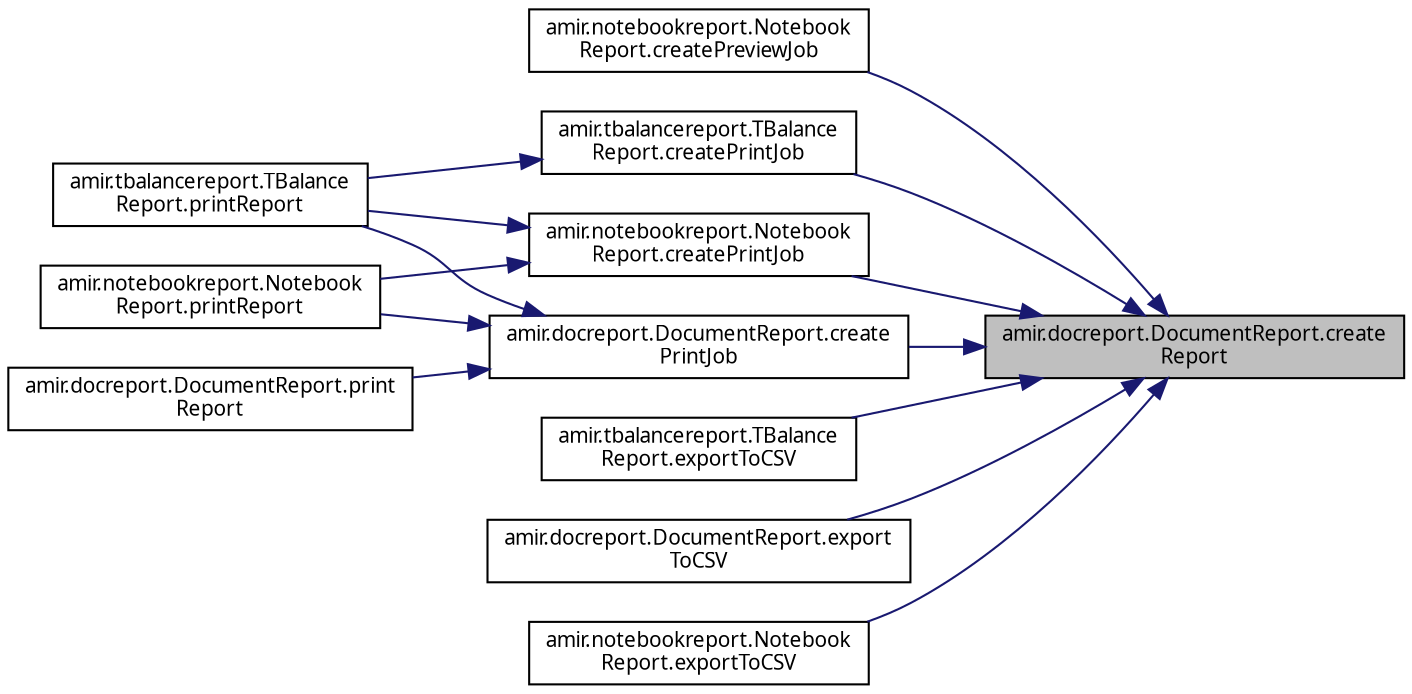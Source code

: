 digraph "amir.docreport.DocumentReport.createReport"
{
 // LATEX_PDF_SIZE
  edge [fontname="FreeSans.ttf",fontsize="10",labelfontname="FreeSans.ttf",labelfontsize="10"];
  node [fontname="FreeSans.ttf",fontsize="10",shape=record];
  rankdir="RL";
  Node1 [label="amir.docreport.DocumentReport.create\lReport",height=0.2,width=0.4,color="black", fillcolor="grey75", style="filled", fontcolor="black",tooltip=" "];
  Node1 -> Node2 [dir="back",color="midnightblue",fontsize="10",style="solid",fontname="FreeSans.ttf"];
  Node2 [label="amir.notebookreport.Notebook\lReport.createPreviewJob",height=0.2,width=0.4,color="black", fillcolor="white", style="filled",URL="$classamir_1_1notebookreport_1_1_notebook_report.html#adb8b7fdb77e7edbe24350bb3871c3d1e",tooltip=" "];
  Node1 -> Node3 [dir="back",color="midnightblue",fontsize="10",style="solid",fontname="FreeSans.ttf"];
  Node3 [label="amir.tbalancereport.TBalance\lReport.createPrintJob",height=0.2,width=0.4,color="black", fillcolor="white", style="filled",URL="$classamir_1_1tbalancereport_1_1_t_balance_report.html#a36d5c862d4934b555d8a46cedccab3fd",tooltip=" "];
  Node3 -> Node4 [dir="back",color="midnightblue",fontsize="10",style="solid",fontname="FreeSans.ttf"];
  Node4 [label="amir.tbalancereport.TBalance\lReport.printReport",height=0.2,width=0.4,color="black", fillcolor="white", style="filled",URL="$classamir_1_1tbalancereport_1_1_t_balance_report.html#a37995b93f99097ff4445b2c64d3e8d62",tooltip=" "];
  Node1 -> Node5 [dir="back",color="midnightblue",fontsize="10",style="solid",fontname="FreeSans.ttf"];
  Node5 [label="amir.docreport.DocumentReport.create\lPrintJob",height=0.2,width=0.4,color="black", fillcolor="white", style="filled",URL="$classamir_1_1docreport_1_1_document_report.html#a2f69f7a1502d076b6a297f85bf9210b1",tooltip=" "];
  Node5 -> Node4 [dir="back",color="midnightblue",fontsize="10",style="solid",fontname="FreeSans.ttf"];
  Node5 -> Node6 [dir="back",color="midnightblue",fontsize="10",style="solid",fontname="FreeSans.ttf"];
  Node6 [label="amir.docreport.DocumentReport.print\lReport",height=0.2,width=0.4,color="black", fillcolor="white", style="filled",URL="$classamir_1_1docreport_1_1_document_report.html#aa64bbe38fb749c40c97ef00801ed58a4",tooltip=" "];
  Node5 -> Node7 [dir="back",color="midnightblue",fontsize="10",style="solid",fontname="FreeSans.ttf"];
  Node7 [label="amir.notebookreport.Notebook\lReport.printReport",height=0.2,width=0.4,color="black", fillcolor="white", style="filled",URL="$classamir_1_1notebookreport_1_1_notebook_report.html#abc72ebb540ba085fabbdbe2d60ab9f2f",tooltip=" "];
  Node1 -> Node8 [dir="back",color="midnightblue",fontsize="10",style="solid",fontname="FreeSans.ttf"];
  Node8 [label="amir.notebookreport.Notebook\lReport.createPrintJob",height=0.2,width=0.4,color="black", fillcolor="white", style="filled",URL="$classamir_1_1notebookreport_1_1_notebook_report.html#a38c80a94f3086056ed92c1bc87935e4d",tooltip=" "];
  Node8 -> Node4 [dir="back",color="midnightblue",fontsize="10",style="solid",fontname="FreeSans.ttf"];
  Node8 -> Node7 [dir="back",color="midnightblue",fontsize="10",style="solid",fontname="FreeSans.ttf"];
  Node1 -> Node9 [dir="back",color="midnightblue",fontsize="10",style="solid",fontname="FreeSans.ttf"];
  Node9 [label="amir.tbalancereport.TBalance\lReport.exportToCSV",height=0.2,width=0.4,color="black", fillcolor="white", style="filled",URL="$classamir_1_1tbalancereport_1_1_t_balance_report.html#ace5a936c7795cf526c308ebcc64058a8",tooltip=" "];
  Node1 -> Node10 [dir="back",color="midnightblue",fontsize="10",style="solid",fontname="FreeSans.ttf"];
  Node10 [label="amir.docreport.DocumentReport.export\lToCSV",height=0.2,width=0.4,color="black", fillcolor="white", style="filled",URL="$classamir_1_1docreport_1_1_document_report.html#a8658b9863ee95dec31f166a86979b3a5",tooltip=" "];
  Node1 -> Node11 [dir="back",color="midnightblue",fontsize="10",style="solid",fontname="FreeSans.ttf"];
  Node11 [label="amir.notebookreport.Notebook\lReport.exportToCSV",height=0.2,width=0.4,color="black", fillcolor="white", style="filled",URL="$classamir_1_1notebookreport_1_1_notebook_report.html#a66a78c1940764fc6ed27f4197b7b2437",tooltip=" "];
}
